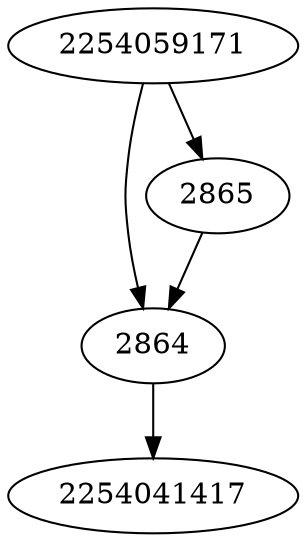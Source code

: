 strict digraph  {
2864;
2254041417;
2254059171;
2865;
2864 -> 2254041417;
2254059171 -> 2864;
2254059171 -> 2865;
2865 -> 2864;
}
